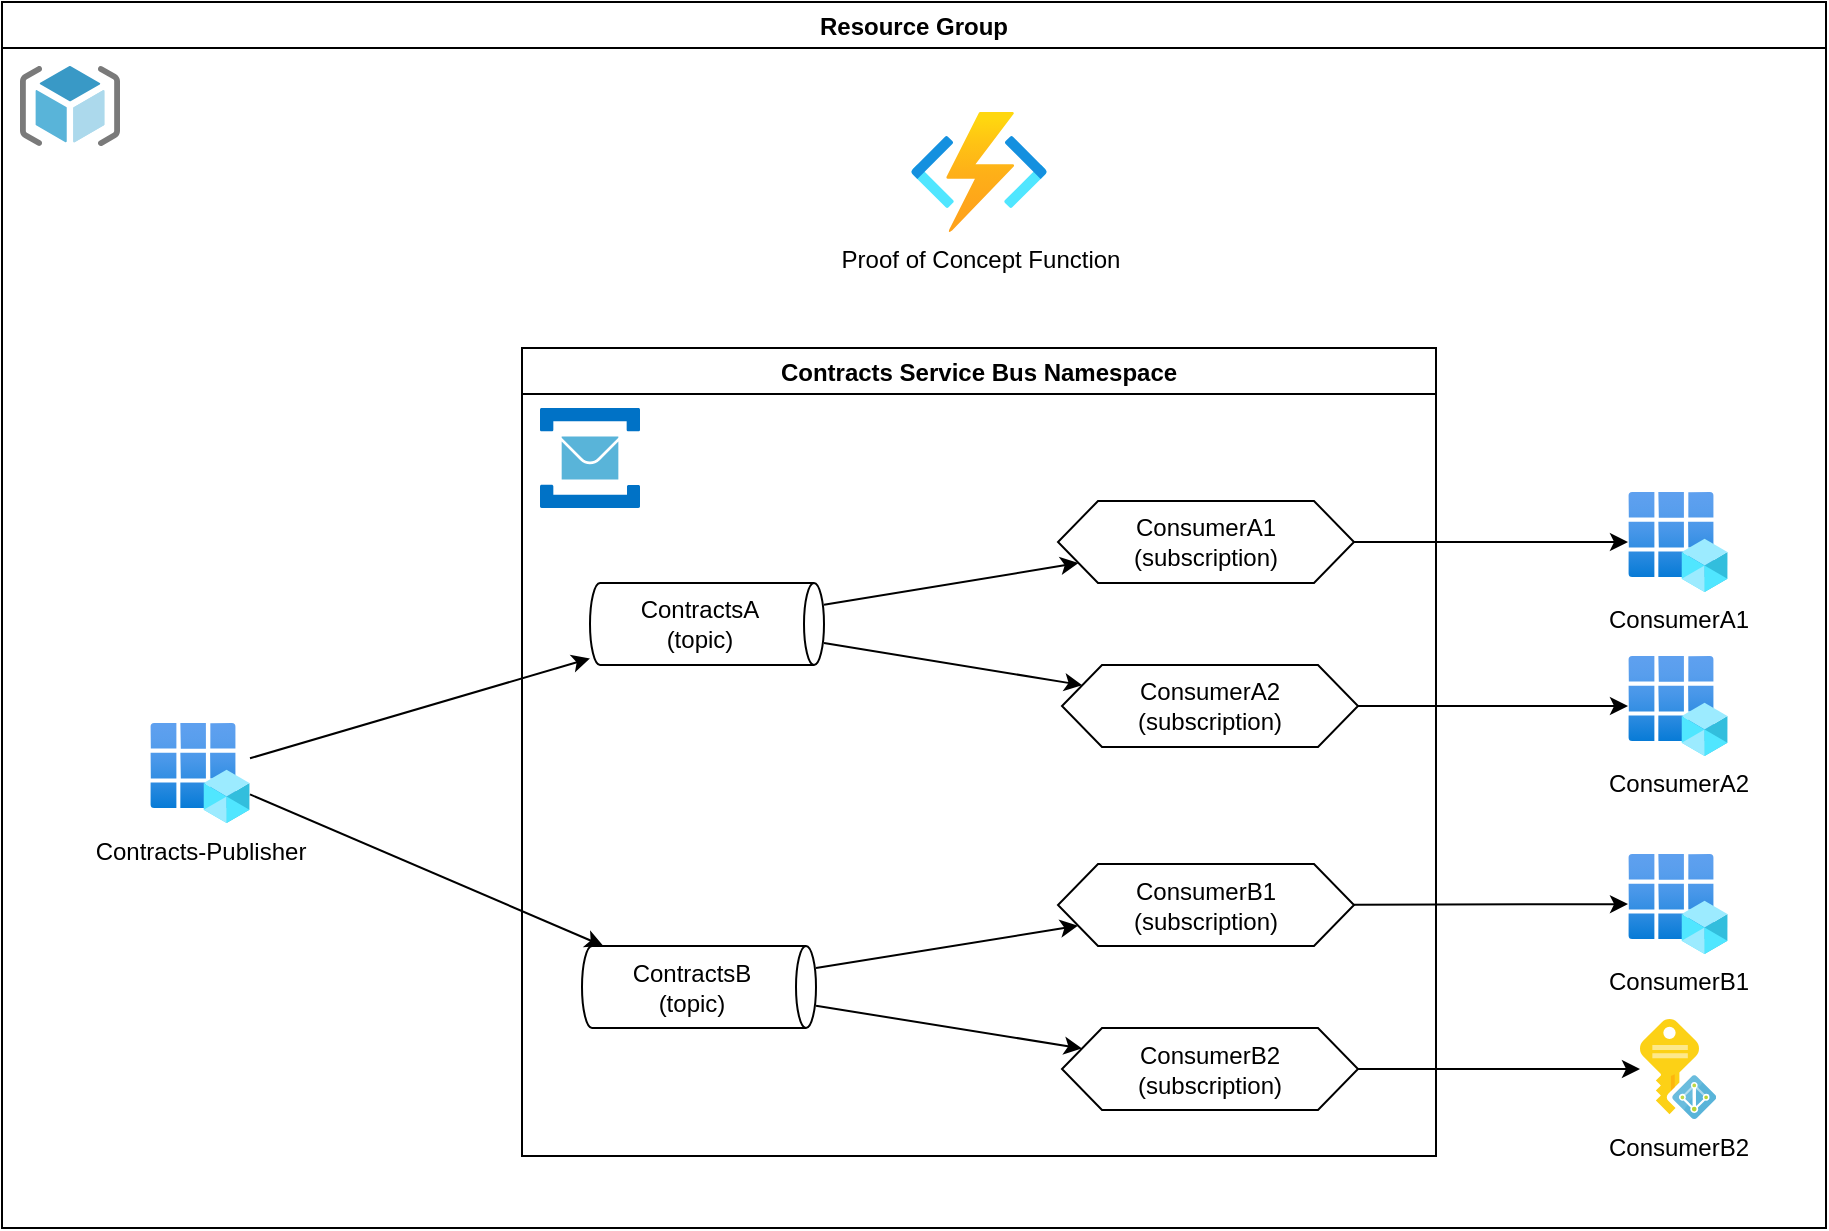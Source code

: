 <mxfile version="16.5.1" type="device"><diagram id="6tPIHKPJYjBDg1N6nYOd" name="Page-1"><mxGraphModel dx="1422" dy="857" grid="0" gridSize="10" guides="1" tooltips="1" connect="1" arrows="1" fold="1" page="0" pageScale="1" pageWidth="850" pageHeight="1100" background="#ffffff" math="0" shadow="0"><root><mxCell id="0"/><mxCell id="1" parent="0"/><mxCell id="zw-ORDpoorXXRwcIGD0H-41" value="Resource Group" style="swimlane;" vertex="1" parent="1"><mxGeometry x="132" y="117" width="912" height="613" as="geometry"/></mxCell><mxCell id="zw-ORDpoorXXRwcIGD0H-42" value="" style="sketch=0;aspect=fixed;html=1;points=[];align=center;image;fontSize=12;image=img/lib/mscae/ResourceGroup.svg;" vertex="1" parent="zw-ORDpoorXXRwcIGD0H-41"><mxGeometry x="9" y="32" width="50" height="40" as="geometry"/></mxCell><mxCell id="zw-ORDpoorXXRwcIGD0H-1" value="Contracts-Publisher" style="html=1;points=[];align=center;image;fontSize=12;image=img/lib/azure2/identity/App_Registrations.svg;" vertex="1" parent="zw-ORDpoorXXRwcIGD0H-41"><mxGeometry x="74" y="360.5" width="50" height="50" as="geometry"/></mxCell><mxCell id="zw-ORDpoorXXRwcIGD0H-3" value="ConsumerA1" style="html=1;points=[];align=center;image;fontSize=12;image=img/lib/azure2/identity/App_Registrations.svg;" vertex="1" parent="zw-ORDpoorXXRwcIGD0H-41"><mxGeometry x="813" y="245" width="50" height="50" as="geometry"/></mxCell><mxCell id="zw-ORDpoorXXRwcIGD0H-5" value="Contracts Service Bus Namespace" style="swimlane;" vertex="1" parent="zw-ORDpoorXXRwcIGD0H-41"><mxGeometry x="260" y="173" width="457" height="404" as="geometry"/></mxCell><mxCell id="zw-ORDpoorXXRwcIGD0H-4" value="" style="sketch=0;aspect=fixed;html=1;points=[];align=center;image;fontSize=12;image=img/lib/mscae/Service_Bus.svg;" vertex="1" parent="zw-ORDpoorXXRwcIGD0H-5"><mxGeometry x="9" y="30" width="50" height="50" as="geometry"/></mxCell><mxCell id="zw-ORDpoorXXRwcIGD0H-25" style="rounded=0;orthogonalLoop=1;jettySize=auto;html=1;" edge="1" parent="zw-ORDpoorXXRwcIGD0H-5" source="zw-ORDpoorXXRwcIGD0H-18" target="zw-ORDpoorXXRwcIGD0H-20"><mxGeometry relative="1" as="geometry"/></mxCell><mxCell id="zw-ORDpoorXXRwcIGD0H-27" style="edgeStyle=none;rounded=0;orthogonalLoop=1;jettySize=auto;html=1;" edge="1" parent="zw-ORDpoorXXRwcIGD0H-5" source="zw-ORDpoorXXRwcIGD0H-18" target="zw-ORDpoorXXRwcIGD0H-23"><mxGeometry relative="1" as="geometry"/></mxCell><mxCell id="zw-ORDpoorXXRwcIGD0H-18" value="ContractsA&lt;br&gt;(topic)" style="shape=cylinder3;whiteSpace=wrap;html=1;boundedLbl=1;backgroundOutline=1;size=5;direction=south;" vertex="1" parent="zw-ORDpoorXXRwcIGD0H-5"><mxGeometry x="34" y="117.5" width="117" height="41" as="geometry"/></mxCell><mxCell id="zw-ORDpoorXXRwcIGD0H-26" style="edgeStyle=none;rounded=0;orthogonalLoop=1;jettySize=auto;html=1;" edge="1" parent="zw-ORDpoorXXRwcIGD0H-5" source="zw-ORDpoorXXRwcIGD0H-19" target="zw-ORDpoorXXRwcIGD0H-24"><mxGeometry relative="1" as="geometry"/></mxCell><mxCell id="zw-ORDpoorXXRwcIGD0H-35" style="edgeStyle=none;rounded=0;orthogonalLoop=1;jettySize=auto;html=1;" edge="1" parent="zw-ORDpoorXXRwcIGD0H-5" source="zw-ORDpoorXXRwcIGD0H-19" target="zw-ORDpoorXXRwcIGD0H-34"><mxGeometry relative="1" as="geometry"/></mxCell><mxCell id="zw-ORDpoorXXRwcIGD0H-19" value="ContractsB&lt;br&gt;(topic)" style="shape=cylinder3;whiteSpace=wrap;html=1;boundedLbl=1;backgroundOutline=1;size=5;direction=south;" vertex="1" parent="zw-ORDpoorXXRwcIGD0H-5"><mxGeometry x="30" y="299" width="117" height="41" as="geometry"/></mxCell><mxCell id="zw-ORDpoorXXRwcIGD0H-20" value="ConsumerA1&lt;br&gt;(subscription)" style="shape=hexagon;perimeter=hexagonPerimeter2;whiteSpace=wrap;html=1;fixedSize=1;fontFamily=Helvetica;fontSize=12;fontColor=rgb(0, 0, 0);align=center;strokeColor=rgb(0, 0, 0);fillColor=rgb(255, 255, 255);" vertex="1" parent="zw-ORDpoorXXRwcIGD0H-5"><mxGeometry x="268" y="76.5" width="148" height="41" as="geometry"/></mxCell><mxCell id="zw-ORDpoorXXRwcIGD0H-23" value="ConsumerA2&lt;br&gt;(subscription)" style="shape=hexagon;perimeter=hexagonPerimeter2;whiteSpace=wrap;html=1;fixedSize=1;fontFamily=Helvetica;fontSize=12;fontColor=rgb(0, 0, 0);align=center;strokeColor=rgb(0, 0, 0);fillColor=rgb(255, 255, 255);" vertex="1" parent="zw-ORDpoorXXRwcIGD0H-5"><mxGeometry x="270" y="158.5" width="148" height="41" as="geometry"/></mxCell><mxCell id="zw-ORDpoorXXRwcIGD0H-24" value="ConsumerB1&lt;br&gt;(subscription)" style="shape=hexagon;perimeter=hexagonPerimeter2;whiteSpace=wrap;html=1;fixedSize=1;fontFamily=Helvetica;fontSize=12;fontColor=rgb(0, 0, 0);align=center;strokeColor=rgb(0, 0, 0);fillColor=rgb(255, 255, 255);" vertex="1" parent="zw-ORDpoorXXRwcIGD0H-5"><mxGeometry x="268" y="258" width="148" height="41" as="geometry"/></mxCell><mxCell id="zw-ORDpoorXXRwcIGD0H-34" value="ConsumerB2&lt;br&gt;(subscription)" style="shape=hexagon;perimeter=hexagonPerimeter2;whiteSpace=wrap;html=1;fixedSize=1;fontFamily=Helvetica;fontSize=12;fontColor=rgb(0, 0, 0);align=center;strokeColor=rgb(0, 0, 0);fillColor=rgb(255, 255, 255);" vertex="1" parent="zw-ORDpoorXXRwcIGD0H-5"><mxGeometry x="270" y="340" width="148" height="41" as="geometry"/></mxCell><mxCell id="zw-ORDpoorXXRwcIGD0H-31" style="edgeStyle=none;rounded=0;orthogonalLoop=1;jettySize=auto;html=1;" edge="1" parent="zw-ORDpoorXXRwcIGD0H-41" source="zw-ORDpoorXXRwcIGD0H-1" target="zw-ORDpoorXXRwcIGD0H-18"><mxGeometry relative="1" as="geometry"/></mxCell><mxCell id="zw-ORDpoorXXRwcIGD0H-32" style="edgeStyle=none;rounded=0;orthogonalLoop=1;jettySize=auto;html=1;" edge="1" parent="zw-ORDpoorXXRwcIGD0H-41" source="zw-ORDpoorXXRwcIGD0H-1" target="zw-ORDpoorXXRwcIGD0H-19"><mxGeometry relative="1" as="geometry"/></mxCell><mxCell id="zw-ORDpoorXXRwcIGD0H-21" value="ConsumerA2" style="html=1;points=[];align=center;image;fontSize=12;image=img/lib/azure2/identity/App_Registrations.svg;" vertex="1" parent="zw-ORDpoorXXRwcIGD0H-41"><mxGeometry x="813" y="327" width="50" height="50" as="geometry"/></mxCell><mxCell id="zw-ORDpoorXXRwcIGD0H-22" value="ConsumerB1" style="html=1;points=[];align=center;image;fontSize=12;image=img/lib/azure2/identity/App_Registrations.svg;" vertex="1" parent="zw-ORDpoorXXRwcIGD0H-41"><mxGeometry x="813" y="426" width="50" height="50" as="geometry"/></mxCell><mxCell id="zw-ORDpoorXXRwcIGD0H-28" style="edgeStyle=none;rounded=0;orthogonalLoop=1;jettySize=auto;html=1;" edge="1" parent="zw-ORDpoorXXRwcIGD0H-41" source="zw-ORDpoorXXRwcIGD0H-20" target="zw-ORDpoorXXRwcIGD0H-3"><mxGeometry relative="1" as="geometry"/></mxCell><mxCell id="zw-ORDpoorXXRwcIGD0H-29" style="edgeStyle=none;rounded=0;orthogonalLoop=1;jettySize=auto;html=1;" edge="1" parent="zw-ORDpoorXXRwcIGD0H-41" source="zw-ORDpoorXXRwcIGD0H-23" target="zw-ORDpoorXXRwcIGD0H-21"><mxGeometry relative="1" as="geometry"/></mxCell><mxCell id="zw-ORDpoorXXRwcIGD0H-30" style="edgeStyle=none;rounded=0;orthogonalLoop=1;jettySize=auto;html=1;" edge="1" parent="zw-ORDpoorXXRwcIGD0H-41" source="zw-ORDpoorXXRwcIGD0H-24" target="zw-ORDpoorXXRwcIGD0H-22"><mxGeometry relative="1" as="geometry"/></mxCell><mxCell id="zw-ORDpoorXXRwcIGD0H-33" value="ConsumerB2" style="sketch=0;aspect=fixed;html=1;points=[];align=center;image;fontSize=12;image=img/lib/mscae/Managed_Identities.svg;" vertex="1" parent="zw-ORDpoorXXRwcIGD0H-41"><mxGeometry x="819" y="508.5" width="38" height="50" as="geometry"/></mxCell><mxCell id="zw-ORDpoorXXRwcIGD0H-36" style="edgeStyle=none;rounded=0;orthogonalLoop=1;jettySize=auto;html=1;" edge="1" parent="zw-ORDpoorXXRwcIGD0H-41" source="zw-ORDpoorXXRwcIGD0H-34" target="zw-ORDpoorXXRwcIGD0H-33"><mxGeometry relative="1" as="geometry"/></mxCell><mxCell id="zw-ORDpoorXXRwcIGD0H-37" value="Proof of Concept Function" style="aspect=fixed;html=1;points=[];align=center;image;fontSize=12;image=img/lib/azure2/compute/Function_Apps.svg;" vertex="1" parent="zw-ORDpoorXXRwcIGD0H-41"><mxGeometry x="454.5" y="55" width="68" height="60" as="geometry"/></mxCell></root></mxGraphModel></diagram></mxfile>
